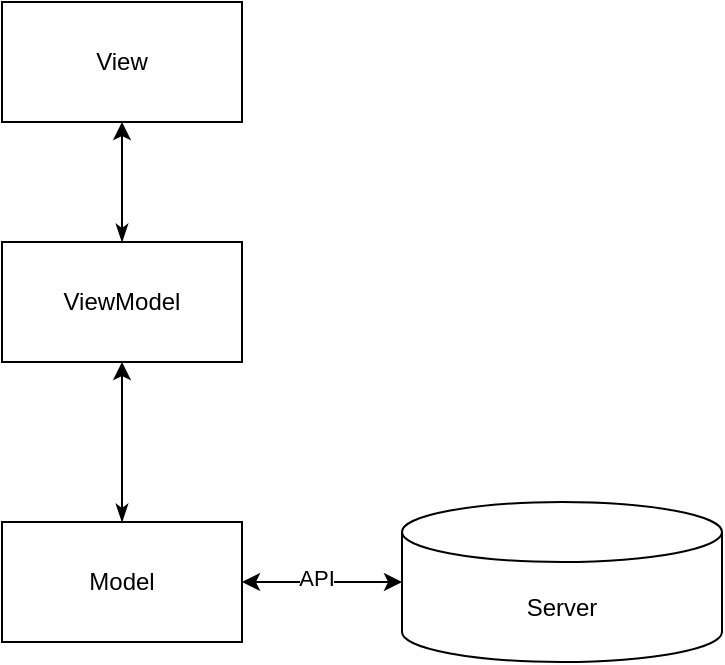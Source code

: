 <mxfile version="13.10.0" type="github">
  <diagram id="C5RBs43oDa-KdzZeNtuy" name="Page-1">
    <mxGraphModel dx="1186" dy="703" grid="1" gridSize="10" guides="1" tooltips="1" connect="1" arrows="1" fold="1" page="1" pageScale="1" pageWidth="827" pageHeight="1169" math="0" shadow="0" extFonts="Permanent Marker^https://fonts.googleapis.com/css?family=Permanent+Marker">
      <root>
        <mxCell id="WIyWlLk6GJQsqaUBKTNV-0" />
        <mxCell id="WIyWlLk6GJQsqaUBKTNV-1" parent="WIyWlLk6GJQsqaUBKTNV-0" />
        <mxCell id="Y5v8A1SDaSAoriQecNM4-0" value="View" style="rounded=0;whiteSpace=wrap;html=1;" vertex="1" parent="WIyWlLk6GJQsqaUBKTNV-1">
          <mxGeometry x="90" y="190" width="120" height="60" as="geometry" />
        </mxCell>
        <mxCell id="Y5v8A1SDaSAoriQecNM4-7" style="edgeStyle=orthogonalEdgeStyle;rounded=0;orthogonalLoop=1;jettySize=auto;html=1;entryX=0.5;entryY=1;entryDx=0;entryDy=0;startArrow=classicThin;startFill=1;" edge="1" parent="WIyWlLk6GJQsqaUBKTNV-1" source="Y5v8A1SDaSAoriQecNM4-1" target="Y5v8A1SDaSAoriQecNM4-0">
          <mxGeometry relative="1" as="geometry" />
        </mxCell>
        <mxCell id="Y5v8A1SDaSAoriQecNM4-1" value="ViewModel" style="rounded=0;whiteSpace=wrap;html=1;" vertex="1" parent="WIyWlLk6GJQsqaUBKTNV-1">
          <mxGeometry x="90" y="310" width="120" height="60" as="geometry" />
        </mxCell>
        <mxCell id="Y5v8A1SDaSAoriQecNM4-6" style="edgeStyle=orthogonalEdgeStyle;rounded=0;orthogonalLoop=1;jettySize=auto;html=1;entryX=0.5;entryY=1;entryDx=0;entryDy=0;startArrow=classicThin;startFill=1;" edge="1" parent="WIyWlLk6GJQsqaUBKTNV-1" source="Y5v8A1SDaSAoriQecNM4-2" target="Y5v8A1SDaSAoriQecNM4-1">
          <mxGeometry relative="1" as="geometry" />
        </mxCell>
        <mxCell id="Y5v8A1SDaSAoriQecNM4-2" value="Model" style="rounded=0;whiteSpace=wrap;html=1;" vertex="1" parent="WIyWlLk6GJQsqaUBKTNV-1">
          <mxGeometry x="90" y="450" width="120" height="60" as="geometry" />
        </mxCell>
        <mxCell id="Y5v8A1SDaSAoriQecNM4-3" value="Server" style="shape=cylinder3;whiteSpace=wrap;html=1;boundedLbl=1;backgroundOutline=1;size=15;" vertex="1" parent="WIyWlLk6GJQsqaUBKTNV-1">
          <mxGeometry x="290" y="440" width="160" height="80" as="geometry" />
        </mxCell>
        <mxCell id="Y5v8A1SDaSAoriQecNM4-4" value="" style="endArrow=classic;startArrow=classic;html=1;exitX=1;exitY=0.5;exitDx=0;exitDy=0;entryX=0;entryY=0.5;entryDx=0;entryDy=0;entryPerimeter=0;" edge="1" parent="WIyWlLk6GJQsqaUBKTNV-1" source="Y5v8A1SDaSAoriQecNM4-2" target="Y5v8A1SDaSAoriQecNM4-3">
          <mxGeometry width="50" height="50" relative="1" as="geometry">
            <mxPoint x="220" y="510" as="sourcePoint" />
            <mxPoint x="270" y="460" as="targetPoint" />
          </mxGeometry>
        </mxCell>
        <mxCell id="Y5v8A1SDaSAoriQecNM4-5" value="API" style="edgeLabel;html=1;align=center;verticalAlign=middle;resizable=0;points=[];" vertex="1" connectable="0" parent="Y5v8A1SDaSAoriQecNM4-4">
          <mxGeometry x="-0.075" y="2" relative="1" as="geometry">
            <mxPoint as="offset" />
          </mxGeometry>
        </mxCell>
      </root>
    </mxGraphModel>
  </diagram>
</mxfile>
